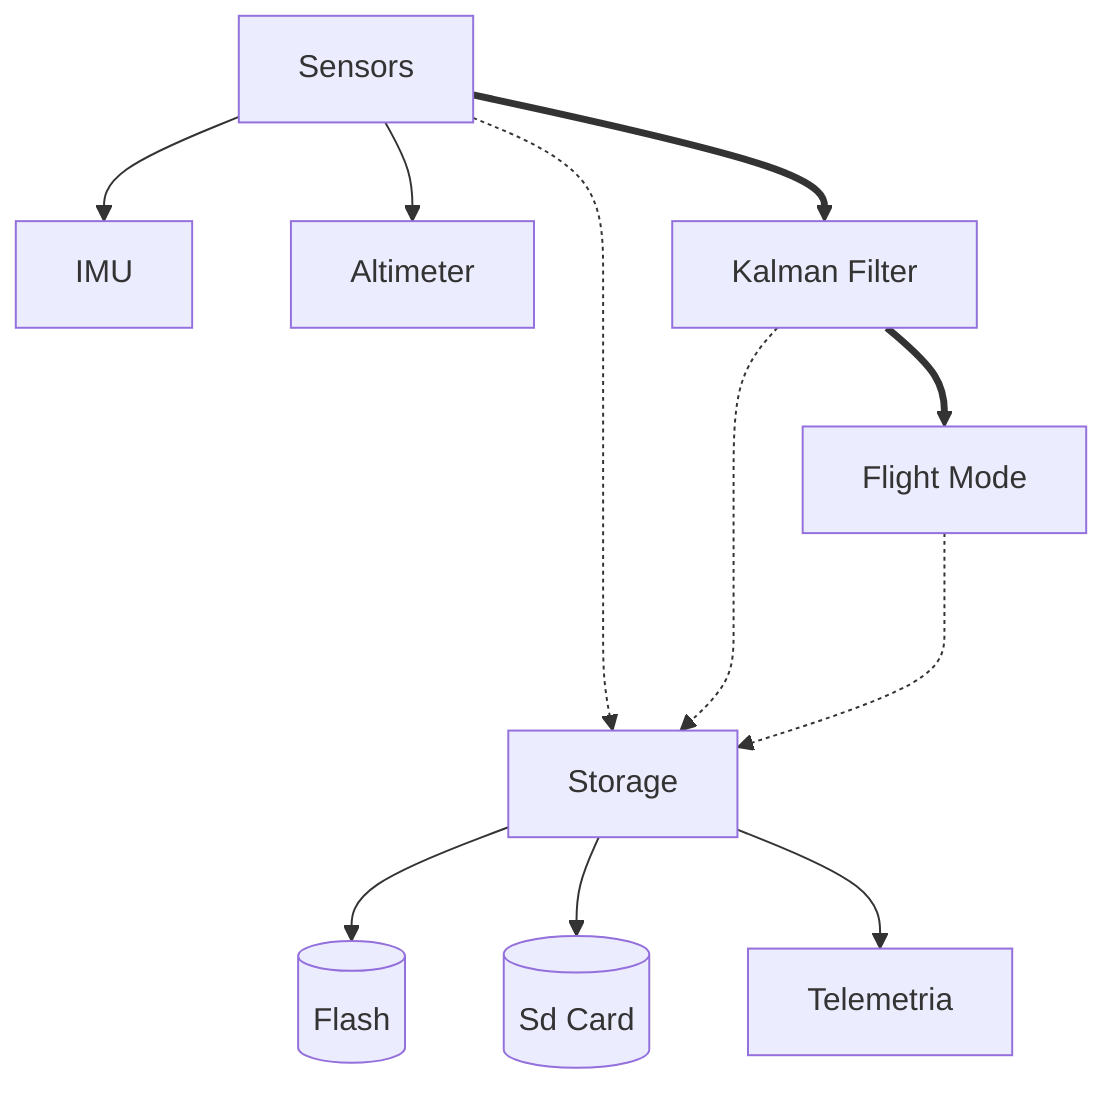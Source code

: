 flowchart TD
    A[Storage]
    A --> B[(Flash)]
    A --> C[(Sd Card)]
    A --> H[Telemetria]

    D[Sensors]
    D --> E[IMU]
    D --> F[Altimeter]
    D ==> I
    D -..-> A

    I[Kalman Filter]
    I ==> G
    I -..-> A

    G[Flight Mode]
    G -..->A